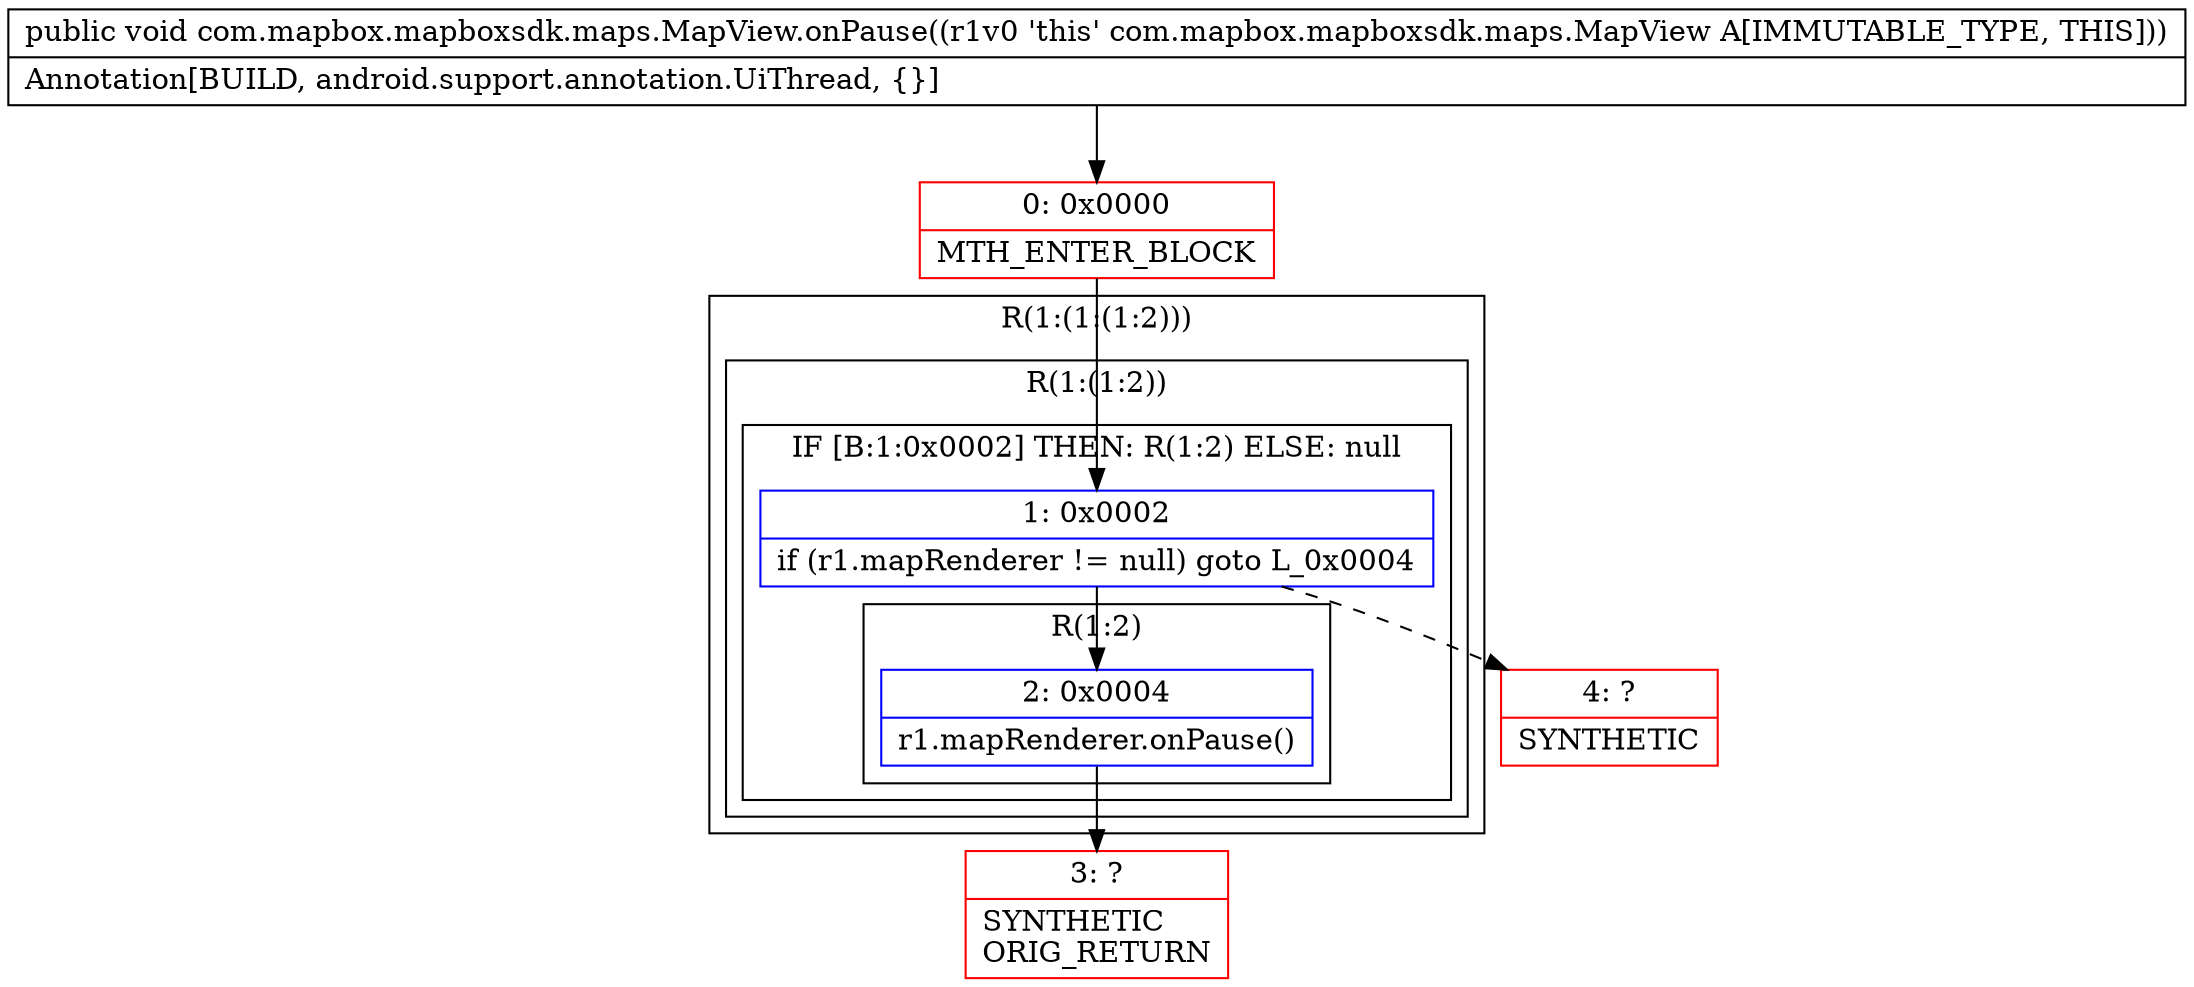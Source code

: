 digraph "CFG forcom.mapbox.mapboxsdk.maps.MapView.onPause()V" {
subgraph cluster_Region_1068698156 {
label = "R(1:(1:(1:2)))";
node [shape=record,color=blue];
subgraph cluster_Region_876180677 {
label = "R(1:(1:2))";
node [shape=record,color=blue];
subgraph cluster_IfRegion_766315549 {
label = "IF [B:1:0x0002] THEN: R(1:2) ELSE: null";
node [shape=record,color=blue];
Node_1 [shape=record,label="{1\:\ 0x0002|if (r1.mapRenderer != null) goto L_0x0004\l}"];
subgraph cluster_Region_767633142 {
label = "R(1:2)";
node [shape=record,color=blue];
Node_2 [shape=record,label="{2\:\ 0x0004|r1.mapRenderer.onPause()\l}"];
}
}
}
}
Node_0 [shape=record,color=red,label="{0\:\ 0x0000|MTH_ENTER_BLOCK\l}"];
Node_3 [shape=record,color=red,label="{3\:\ ?|SYNTHETIC\lORIG_RETURN\l}"];
Node_4 [shape=record,color=red,label="{4\:\ ?|SYNTHETIC\l}"];
MethodNode[shape=record,label="{public void com.mapbox.mapboxsdk.maps.MapView.onPause((r1v0 'this' com.mapbox.mapboxsdk.maps.MapView A[IMMUTABLE_TYPE, THIS]))  | Annotation[BUILD, android.support.annotation.UiThread, \{\}]\l}"];
MethodNode -> Node_0;
Node_1 -> Node_2;
Node_1 -> Node_4[style=dashed];
Node_2 -> Node_3;
Node_0 -> Node_1;
}

